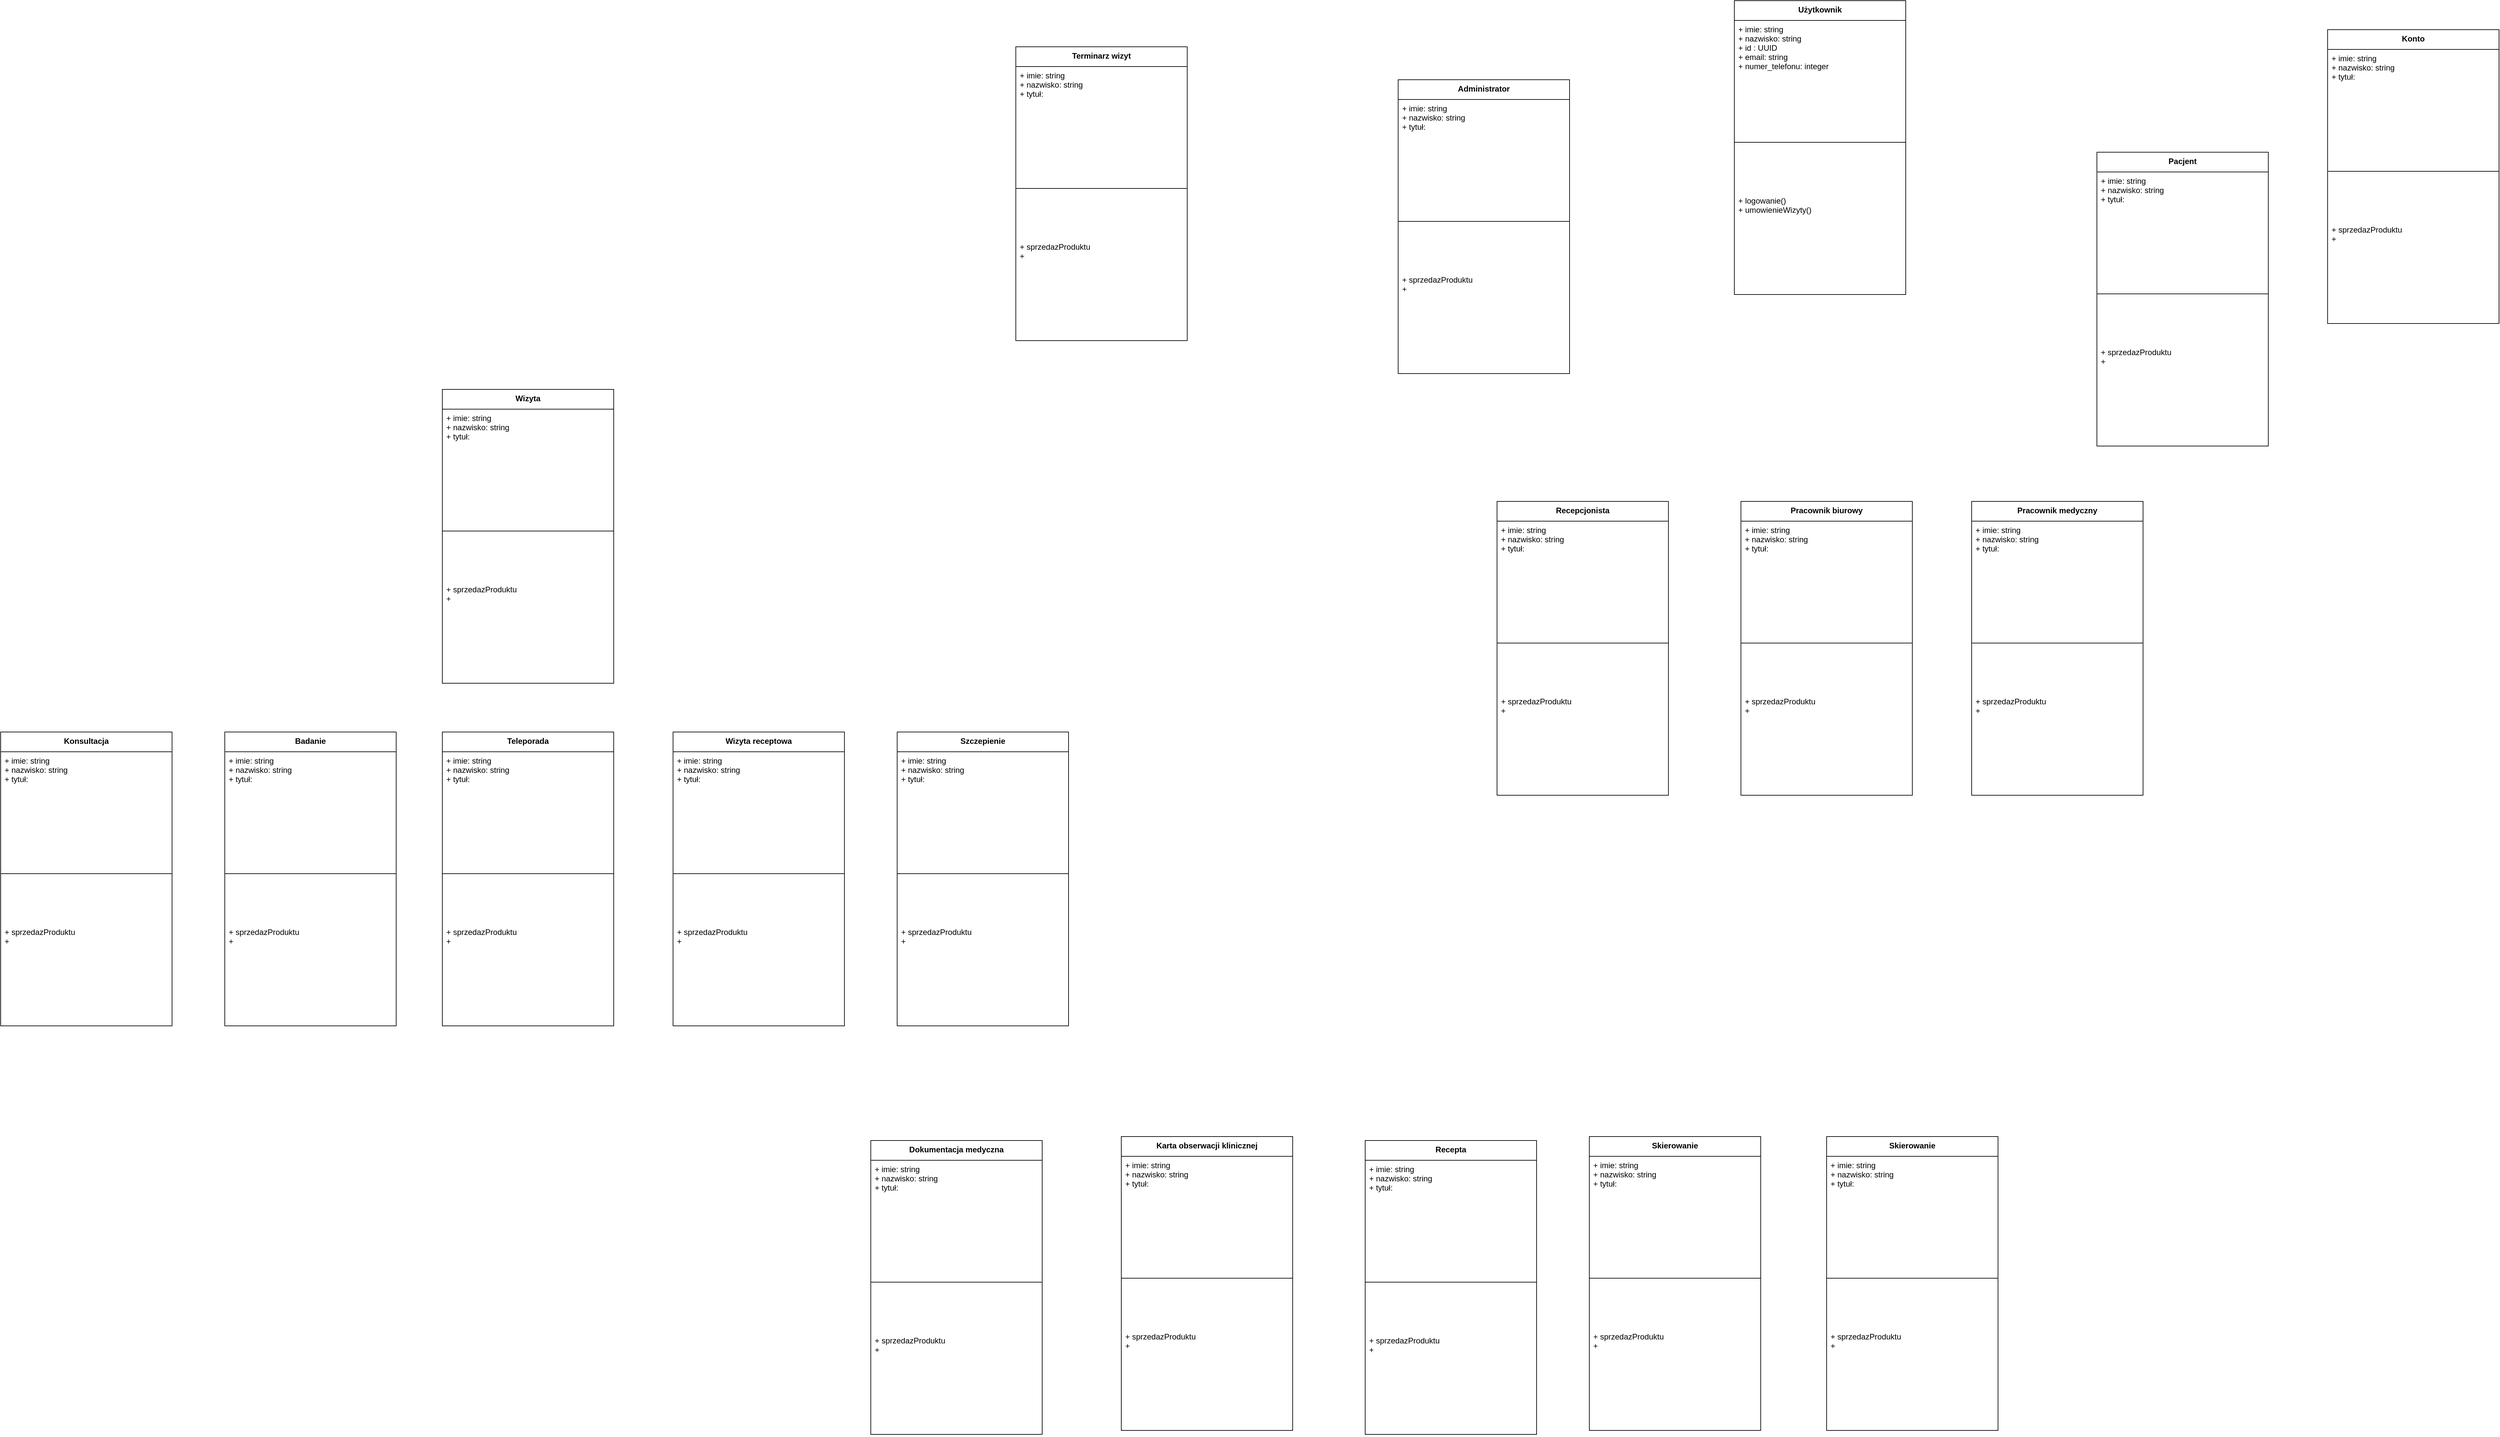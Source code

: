 <mxfile version="18.0.2" type="github">
  <diagram id="C5RBs43oDa-KdzZeNtuy" name="Page-1">
    <mxGraphModel dx="4669" dy="1209" grid="1" gridSize="10" guides="1" tooltips="1" connect="1" arrows="1" fold="1" page="1" pageScale="1" pageWidth="827" pageHeight="1169" math="0" shadow="0">
      <root>
        <mxCell id="WIyWlLk6GJQsqaUBKTNV-0" />
        <mxCell id="WIyWlLk6GJQsqaUBKTNV-1" parent="WIyWlLk6GJQsqaUBKTNV-0" />
        <mxCell id="dkLaDtRhMoR-S31tI9BL-0" value="Recepta" style="swimlane;fontStyle=1;align=center;verticalAlign=top;childLayout=stackLayout;horizontal=1;startSize=30;horizontalStack=0;resizeParent=1;resizeParentMax=0;resizeLast=0;collapsible=1;marginBottom=0;" vertex="1" parent="WIyWlLk6GJQsqaUBKTNV-1">
          <mxGeometry x="240" y="1760" width="260" height="446" as="geometry" />
        </mxCell>
        <mxCell id="dkLaDtRhMoR-S31tI9BL-1" value="+ imie: string&#xa;+ nazwisko: string&#xa;+ tytuł: " style="text;strokeColor=none;fillColor=none;align=left;verticalAlign=top;spacingLeft=4;spacingRight=4;overflow=hidden;rotatable=0;points=[[0,0.5],[1,0.5]];portConstraint=eastwest;" vertex="1" parent="dkLaDtRhMoR-S31tI9BL-0">
          <mxGeometry y="30" width="260" height="110" as="geometry" />
        </mxCell>
        <mxCell id="dkLaDtRhMoR-S31tI9BL-2" value="" style="line;strokeWidth=1;fillColor=none;align=left;verticalAlign=middle;spacingTop=-1;spacingLeft=3;spacingRight=3;rotatable=0;labelPosition=right;points=[];portConstraint=eastwest;" vertex="1" parent="dkLaDtRhMoR-S31tI9BL-0">
          <mxGeometry y="140" width="260" height="150" as="geometry" />
        </mxCell>
        <mxCell id="dkLaDtRhMoR-S31tI9BL-3" value="+ sprzedazProduktu&#xa;+ " style="text;strokeColor=none;fillColor=none;align=left;verticalAlign=top;spacingLeft=4;spacingRight=4;overflow=hidden;rotatable=0;points=[[0,0.5],[1,0.5]];portConstraint=eastwest;" vertex="1" parent="dkLaDtRhMoR-S31tI9BL-0">
          <mxGeometry y="290" width="260" height="156" as="geometry" />
        </mxCell>
        <mxCell id="dkLaDtRhMoR-S31tI9BL-4" value="Skierowanie" style="swimlane;fontStyle=1;align=center;verticalAlign=top;childLayout=stackLayout;horizontal=1;startSize=30;horizontalStack=0;resizeParent=1;resizeParentMax=0;resizeLast=0;collapsible=1;marginBottom=0;" vertex="1" parent="WIyWlLk6GJQsqaUBKTNV-1">
          <mxGeometry x="580" y="1754" width="260" height="446" as="geometry" />
        </mxCell>
        <mxCell id="dkLaDtRhMoR-S31tI9BL-5" value="+ imie: string&#xa;+ nazwisko: string&#xa;+ tytuł: " style="text;strokeColor=none;fillColor=none;align=left;verticalAlign=top;spacingLeft=4;spacingRight=4;overflow=hidden;rotatable=0;points=[[0,0.5],[1,0.5]];portConstraint=eastwest;" vertex="1" parent="dkLaDtRhMoR-S31tI9BL-4">
          <mxGeometry y="30" width="260" height="110" as="geometry" />
        </mxCell>
        <mxCell id="dkLaDtRhMoR-S31tI9BL-6" value="" style="line;strokeWidth=1;fillColor=none;align=left;verticalAlign=middle;spacingTop=-1;spacingLeft=3;spacingRight=3;rotatable=0;labelPosition=right;points=[];portConstraint=eastwest;" vertex="1" parent="dkLaDtRhMoR-S31tI9BL-4">
          <mxGeometry y="140" width="260" height="150" as="geometry" />
        </mxCell>
        <mxCell id="dkLaDtRhMoR-S31tI9BL-7" value="+ sprzedazProduktu&#xa;+ " style="text;strokeColor=none;fillColor=none;align=left;verticalAlign=top;spacingLeft=4;spacingRight=4;overflow=hidden;rotatable=0;points=[[0,0.5],[1,0.5]];portConstraint=eastwest;" vertex="1" parent="dkLaDtRhMoR-S31tI9BL-4">
          <mxGeometry y="290" width="260" height="156" as="geometry" />
        </mxCell>
        <mxCell id="dkLaDtRhMoR-S31tI9BL-8" value="Pacjent" style="swimlane;fontStyle=1;align=center;verticalAlign=top;childLayout=stackLayout;horizontal=1;startSize=30;horizontalStack=0;resizeParent=1;resizeParentMax=0;resizeLast=0;collapsible=1;marginBottom=0;" vertex="1" parent="WIyWlLk6GJQsqaUBKTNV-1">
          <mxGeometry x="1350" y="260" width="260" height="446" as="geometry" />
        </mxCell>
        <mxCell id="dkLaDtRhMoR-S31tI9BL-9" value="+ imie: string&#xa;+ nazwisko: string&#xa;+ tytuł: " style="text;strokeColor=none;fillColor=none;align=left;verticalAlign=top;spacingLeft=4;spacingRight=4;overflow=hidden;rotatable=0;points=[[0,0.5],[1,0.5]];portConstraint=eastwest;" vertex="1" parent="dkLaDtRhMoR-S31tI9BL-8">
          <mxGeometry y="30" width="260" height="110" as="geometry" />
        </mxCell>
        <mxCell id="dkLaDtRhMoR-S31tI9BL-10" value="" style="line;strokeWidth=1;fillColor=none;align=left;verticalAlign=middle;spacingTop=-1;spacingLeft=3;spacingRight=3;rotatable=0;labelPosition=right;points=[];portConstraint=eastwest;" vertex="1" parent="dkLaDtRhMoR-S31tI9BL-8">
          <mxGeometry y="140" width="260" height="150" as="geometry" />
        </mxCell>
        <mxCell id="dkLaDtRhMoR-S31tI9BL-11" value="+ sprzedazProduktu&#xa;+ " style="text;strokeColor=none;fillColor=none;align=left;verticalAlign=top;spacingLeft=4;spacingRight=4;overflow=hidden;rotatable=0;points=[[0,0.5],[1,0.5]];portConstraint=eastwest;" vertex="1" parent="dkLaDtRhMoR-S31tI9BL-8">
          <mxGeometry y="290" width="260" height="156" as="geometry" />
        </mxCell>
        <mxCell id="dkLaDtRhMoR-S31tI9BL-12" value="Użytkownik" style="swimlane;fontStyle=1;align=center;verticalAlign=top;childLayout=stackLayout;horizontal=1;startSize=30;horizontalStack=0;resizeParent=1;resizeParentMax=0;resizeLast=0;collapsible=1;marginBottom=0;" vertex="1" parent="WIyWlLk6GJQsqaUBKTNV-1">
          <mxGeometry x="800" y="30" width="260" height="446" as="geometry" />
        </mxCell>
        <mxCell id="dkLaDtRhMoR-S31tI9BL-13" value="+ imie: string&#xa;+ nazwisko: string&#xa;+ id : UUID  &#xa;+ email: string &#xa;+ numer_telefonu: integer " style="text;strokeColor=none;fillColor=none;align=left;verticalAlign=top;spacingLeft=4;spacingRight=4;overflow=hidden;rotatable=0;points=[[0,0.5],[1,0.5]];portConstraint=eastwest;" vertex="1" parent="dkLaDtRhMoR-S31tI9BL-12">
          <mxGeometry y="30" width="260" height="110" as="geometry" />
        </mxCell>
        <mxCell id="dkLaDtRhMoR-S31tI9BL-14" value="" style="line;strokeWidth=1;fillColor=none;align=left;verticalAlign=middle;spacingTop=-1;spacingLeft=3;spacingRight=3;rotatable=0;labelPosition=right;points=[];portConstraint=eastwest;" vertex="1" parent="dkLaDtRhMoR-S31tI9BL-12">
          <mxGeometry y="140" width="260" height="150" as="geometry" />
        </mxCell>
        <mxCell id="dkLaDtRhMoR-S31tI9BL-15" value="+ logowanie() &#xa;+ umowienieWizyty() " style="text;strokeColor=none;fillColor=none;align=left;verticalAlign=top;spacingLeft=4;spacingRight=4;overflow=hidden;rotatable=0;points=[[0,0.5],[1,0.5]];portConstraint=eastwest;" vertex="1" parent="dkLaDtRhMoR-S31tI9BL-12">
          <mxGeometry y="290" width="260" height="156" as="geometry" />
        </mxCell>
        <mxCell id="dkLaDtRhMoR-S31tI9BL-16" value="Administrator" style="swimlane;fontStyle=1;align=center;verticalAlign=top;childLayout=stackLayout;horizontal=1;startSize=30;horizontalStack=0;resizeParent=1;resizeParentMax=0;resizeLast=0;collapsible=1;marginBottom=0;" vertex="1" parent="WIyWlLk6GJQsqaUBKTNV-1">
          <mxGeometry x="290" y="150" width="260" height="446" as="geometry" />
        </mxCell>
        <mxCell id="dkLaDtRhMoR-S31tI9BL-17" value="+ imie: string&#xa;+ nazwisko: string&#xa;+ tytuł: " style="text;strokeColor=none;fillColor=none;align=left;verticalAlign=top;spacingLeft=4;spacingRight=4;overflow=hidden;rotatable=0;points=[[0,0.5],[1,0.5]];portConstraint=eastwest;" vertex="1" parent="dkLaDtRhMoR-S31tI9BL-16">
          <mxGeometry y="30" width="260" height="110" as="geometry" />
        </mxCell>
        <mxCell id="dkLaDtRhMoR-S31tI9BL-18" value="" style="line;strokeWidth=1;fillColor=none;align=left;verticalAlign=middle;spacingTop=-1;spacingLeft=3;spacingRight=3;rotatable=0;labelPosition=right;points=[];portConstraint=eastwest;" vertex="1" parent="dkLaDtRhMoR-S31tI9BL-16">
          <mxGeometry y="140" width="260" height="150" as="geometry" />
        </mxCell>
        <mxCell id="dkLaDtRhMoR-S31tI9BL-19" value="+ sprzedazProduktu&#xa;+ " style="text;strokeColor=none;fillColor=none;align=left;verticalAlign=top;spacingLeft=4;spacingRight=4;overflow=hidden;rotatable=0;points=[[0,0.5],[1,0.5]];portConstraint=eastwest;" vertex="1" parent="dkLaDtRhMoR-S31tI9BL-16">
          <mxGeometry y="290" width="260" height="156" as="geometry" />
        </mxCell>
        <mxCell id="dkLaDtRhMoR-S31tI9BL-20" value="Pracownik medyczny" style="swimlane;fontStyle=1;align=center;verticalAlign=top;childLayout=stackLayout;horizontal=1;startSize=30;horizontalStack=0;resizeParent=1;resizeParentMax=0;resizeLast=0;collapsible=1;marginBottom=0;" vertex="1" parent="WIyWlLk6GJQsqaUBKTNV-1">
          <mxGeometry x="1160" y="790" width="260" height="446" as="geometry" />
        </mxCell>
        <mxCell id="dkLaDtRhMoR-S31tI9BL-21" value="+ imie: string&#xa;+ nazwisko: string&#xa;+ tytuł: " style="text;strokeColor=none;fillColor=none;align=left;verticalAlign=top;spacingLeft=4;spacingRight=4;overflow=hidden;rotatable=0;points=[[0,0.5],[1,0.5]];portConstraint=eastwest;" vertex="1" parent="dkLaDtRhMoR-S31tI9BL-20">
          <mxGeometry y="30" width="260" height="110" as="geometry" />
        </mxCell>
        <mxCell id="dkLaDtRhMoR-S31tI9BL-22" value="" style="line;strokeWidth=1;fillColor=none;align=left;verticalAlign=middle;spacingTop=-1;spacingLeft=3;spacingRight=3;rotatable=0;labelPosition=right;points=[];portConstraint=eastwest;" vertex="1" parent="dkLaDtRhMoR-S31tI9BL-20">
          <mxGeometry y="140" width="260" height="150" as="geometry" />
        </mxCell>
        <mxCell id="dkLaDtRhMoR-S31tI9BL-23" value="+ sprzedazProduktu&#xa;+ " style="text;strokeColor=none;fillColor=none;align=left;verticalAlign=top;spacingLeft=4;spacingRight=4;overflow=hidden;rotatable=0;points=[[0,0.5],[1,0.5]];portConstraint=eastwest;" vertex="1" parent="dkLaDtRhMoR-S31tI9BL-20">
          <mxGeometry y="290" width="260" height="156" as="geometry" />
        </mxCell>
        <mxCell id="dkLaDtRhMoR-S31tI9BL-24" value="Recepcjonista" style="swimlane;fontStyle=1;align=center;verticalAlign=top;childLayout=stackLayout;horizontal=1;startSize=30;horizontalStack=0;resizeParent=1;resizeParentMax=0;resizeLast=0;collapsible=1;marginBottom=0;" vertex="1" parent="WIyWlLk6GJQsqaUBKTNV-1">
          <mxGeometry x="440" y="790" width="260" height="446" as="geometry" />
        </mxCell>
        <mxCell id="dkLaDtRhMoR-S31tI9BL-25" value="+ imie: string&#xa;+ nazwisko: string&#xa;+ tytuł: " style="text;strokeColor=none;fillColor=none;align=left;verticalAlign=top;spacingLeft=4;spacingRight=4;overflow=hidden;rotatable=0;points=[[0,0.5],[1,0.5]];portConstraint=eastwest;" vertex="1" parent="dkLaDtRhMoR-S31tI9BL-24">
          <mxGeometry y="30" width="260" height="110" as="geometry" />
        </mxCell>
        <mxCell id="dkLaDtRhMoR-S31tI9BL-26" value="" style="line;strokeWidth=1;fillColor=none;align=left;verticalAlign=middle;spacingTop=-1;spacingLeft=3;spacingRight=3;rotatable=0;labelPosition=right;points=[];portConstraint=eastwest;" vertex="1" parent="dkLaDtRhMoR-S31tI9BL-24">
          <mxGeometry y="140" width="260" height="150" as="geometry" />
        </mxCell>
        <mxCell id="dkLaDtRhMoR-S31tI9BL-27" value="+ sprzedazProduktu&#xa;+ " style="text;strokeColor=none;fillColor=none;align=left;verticalAlign=top;spacingLeft=4;spacingRight=4;overflow=hidden;rotatable=0;points=[[0,0.5],[1,0.5]];portConstraint=eastwest;" vertex="1" parent="dkLaDtRhMoR-S31tI9BL-24">
          <mxGeometry y="290" width="260" height="156" as="geometry" />
        </mxCell>
        <mxCell id="dkLaDtRhMoR-S31tI9BL-28" value="Pracownik biurowy" style="swimlane;fontStyle=1;align=center;verticalAlign=top;childLayout=stackLayout;horizontal=1;startSize=30;horizontalStack=0;resizeParent=1;resizeParentMax=0;resizeLast=0;collapsible=1;marginBottom=0;" vertex="1" parent="WIyWlLk6GJQsqaUBKTNV-1">
          <mxGeometry x="810" y="790" width="260" height="446" as="geometry" />
        </mxCell>
        <mxCell id="dkLaDtRhMoR-S31tI9BL-29" value="+ imie: string&#xa;+ nazwisko: string&#xa;+ tytuł: " style="text;strokeColor=none;fillColor=none;align=left;verticalAlign=top;spacingLeft=4;spacingRight=4;overflow=hidden;rotatable=0;points=[[0,0.5],[1,0.5]];portConstraint=eastwest;" vertex="1" parent="dkLaDtRhMoR-S31tI9BL-28">
          <mxGeometry y="30" width="260" height="110" as="geometry" />
        </mxCell>
        <mxCell id="dkLaDtRhMoR-S31tI9BL-30" value="" style="line;strokeWidth=1;fillColor=none;align=left;verticalAlign=middle;spacingTop=-1;spacingLeft=3;spacingRight=3;rotatable=0;labelPosition=right;points=[];portConstraint=eastwest;" vertex="1" parent="dkLaDtRhMoR-S31tI9BL-28">
          <mxGeometry y="140" width="260" height="150" as="geometry" />
        </mxCell>
        <mxCell id="dkLaDtRhMoR-S31tI9BL-31" value="+ sprzedazProduktu&#xa;+ " style="text;strokeColor=none;fillColor=none;align=left;verticalAlign=top;spacingLeft=4;spacingRight=4;overflow=hidden;rotatable=0;points=[[0,0.5],[1,0.5]];portConstraint=eastwest;" vertex="1" parent="dkLaDtRhMoR-S31tI9BL-28">
          <mxGeometry y="290" width="260" height="156" as="geometry" />
        </mxCell>
        <mxCell id="dkLaDtRhMoR-S31tI9BL-32" value="Wizyta" style="swimlane;fontStyle=1;align=center;verticalAlign=top;childLayout=stackLayout;horizontal=1;startSize=30;horizontalStack=0;resizeParent=1;resizeParentMax=0;resizeLast=0;collapsible=1;marginBottom=0;" vertex="1" parent="WIyWlLk6GJQsqaUBKTNV-1">
          <mxGeometry x="-1160" y="620" width="260" height="446" as="geometry" />
        </mxCell>
        <mxCell id="dkLaDtRhMoR-S31tI9BL-33" value="+ imie: string&#xa;+ nazwisko: string&#xa;+ tytuł: " style="text;strokeColor=none;fillColor=none;align=left;verticalAlign=top;spacingLeft=4;spacingRight=4;overflow=hidden;rotatable=0;points=[[0,0.5],[1,0.5]];portConstraint=eastwest;" vertex="1" parent="dkLaDtRhMoR-S31tI9BL-32">
          <mxGeometry y="30" width="260" height="110" as="geometry" />
        </mxCell>
        <mxCell id="dkLaDtRhMoR-S31tI9BL-34" value="" style="line;strokeWidth=1;fillColor=none;align=left;verticalAlign=middle;spacingTop=-1;spacingLeft=3;spacingRight=3;rotatable=0;labelPosition=right;points=[];portConstraint=eastwest;" vertex="1" parent="dkLaDtRhMoR-S31tI9BL-32">
          <mxGeometry y="140" width="260" height="150" as="geometry" />
        </mxCell>
        <mxCell id="dkLaDtRhMoR-S31tI9BL-35" value="+ sprzedazProduktu&#xa;+ " style="text;strokeColor=none;fillColor=none;align=left;verticalAlign=top;spacingLeft=4;spacingRight=4;overflow=hidden;rotatable=0;points=[[0,0.5],[1,0.5]];portConstraint=eastwest;" vertex="1" parent="dkLaDtRhMoR-S31tI9BL-32">
          <mxGeometry y="290" width="260" height="156" as="geometry" />
        </mxCell>
        <mxCell id="dkLaDtRhMoR-S31tI9BL-36" value="Konto" style="swimlane;fontStyle=1;align=center;verticalAlign=top;childLayout=stackLayout;horizontal=1;startSize=30;horizontalStack=0;resizeParent=1;resizeParentMax=0;resizeLast=0;collapsible=1;marginBottom=0;" vertex="1" parent="WIyWlLk6GJQsqaUBKTNV-1">
          <mxGeometry x="1700" y="74" width="260" height="446" as="geometry" />
        </mxCell>
        <mxCell id="dkLaDtRhMoR-S31tI9BL-37" value="+ imie: string&#xa;+ nazwisko: string&#xa;+ tytuł: " style="text;strokeColor=none;fillColor=none;align=left;verticalAlign=top;spacingLeft=4;spacingRight=4;overflow=hidden;rotatable=0;points=[[0,0.5],[1,0.5]];portConstraint=eastwest;" vertex="1" parent="dkLaDtRhMoR-S31tI9BL-36">
          <mxGeometry y="30" width="260" height="110" as="geometry" />
        </mxCell>
        <mxCell id="dkLaDtRhMoR-S31tI9BL-38" value="" style="line;strokeWidth=1;fillColor=none;align=left;verticalAlign=middle;spacingTop=-1;spacingLeft=3;spacingRight=3;rotatable=0;labelPosition=right;points=[];portConstraint=eastwest;" vertex="1" parent="dkLaDtRhMoR-S31tI9BL-36">
          <mxGeometry y="140" width="260" height="150" as="geometry" />
        </mxCell>
        <mxCell id="dkLaDtRhMoR-S31tI9BL-39" value="+ sprzedazProduktu&#xa;+ " style="text;strokeColor=none;fillColor=none;align=left;verticalAlign=top;spacingLeft=4;spacingRight=4;overflow=hidden;rotatable=0;points=[[0,0.5],[1,0.5]];portConstraint=eastwest;" vertex="1" parent="dkLaDtRhMoR-S31tI9BL-36">
          <mxGeometry y="290" width="260" height="156" as="geometry" />
        </mxCell>
        <mxCell id="dkLaDtRhMoR-S31tI9BL-40" value="Badanie" style="swimlane;fontStyle=1;align=center;verticalAlign=top;childLayout=stackLayout;horizontal=1;startSize=30;horizontalStack=0;resizeParent=1;resizeParentMax=0;resizeLast=0;collapsible=1;marginBottom=0;" vertex="1" parent="WIyWlLk6GJQsqaUBKTNV-1">
          <mxGeometry x="-1490" y="1140" width="260" height="446" as="geometry" />
        </mxCell>
        <mxCell id="dkLaDtRhMoR-S31tI9BL-41" value="+ imie: string&#xa;+ nazwisko: string&#xa;+ tytuł: " style="text;strokeColor=none;fillColor=none;align=left;verticalAlign=top;spacingLeft=4;spacingRight=4;overflow=hidden;rotatable=0;points=[[0,0.5],[1,0.5]];portConstraint=eastwest;" vertex="1" parent="dkLaDtRhMoR-S31tI9BL-40">
          <mxGeometry y="30" width="260" height="110" as="geometry" />
        </mxCell>
        <mxCell id="dkLaDtRhMoR-S31tI9BL-42" value="" style="line;strokeWidth=1;fillColor=none;align=left;verticalAlign=middle;spacingTop=-1;spacingLeft=3;spacingRight=3;rotatable=0;labelPosition=right;points=[];portConstraint=eastwest;" vertex="1" parent="dkLaDtRhMoR-S31tI9BL-40">
          <mxGeometry y="140" width="260" height="150" as="geometry" />
        </mxCell>
        <mxCell id="dkLaDtRhMoR-S31tI9BL-43" value="+ sprzedazProduktu&#xa;+ " style="text;strokeColor=none;fillColor=none;align=left;verticalAlign=top;spacingLeft=4;spacingRight=4;overflow=hidden;rotatable=0;points=[[0,0.5],[1,0.5]];portConstraint=eastwest;" vertex="1" parent="dkLaDtRhMoR-S31tI9BL-40">
          <mxGeometry y="290" width="260" height="156" as="geometry" />
        </mxCell>
        <mxCell id="dkLaDtRhMoR-S31tI9BL-44" value="Konsultacja" style="swimlane;fontStyle=1;align=center;verticalAlign=top;childLayout=stackLayout;horizontal=1;startSize=30;horizontalStack=0;resizeParent=1;resizeParentMax=0;resizeLast=0;collapsible=1;marginBottom=0;" vertex="1" parent="WIyWlLk6GJQsqaUBKTNV-1">
          <mxGeometry x="-1830" y="1140" width="260" height="446" as="geometry" />
        </mxCell>
        <mxCell id="dkLaDtRhMoR-S31tI9BL-45" value="+ imie: string&#xa;+ nazwisko: string&#xa;+ tytuł: " style="text;strokeColor=none;fillColor=none;align=left;verticalAlign=top;spacingLeft=4;spacingRight=4;overflow=hidden;rotatable=0;points=[[0,0.5],[1,0.5]];portConstraint=eastwest;" vertex="1" parent="dkLaDtRhMoR-S31tI9BL-44">
          <mxGeometry y="30" width="260" height="110" as="geometry" />
        </mxCell>
        <mxCell id="dkLaDtRhMoR-S31tI9BL-46" value="" style="line;strokeWidth=1;fillColor=none;align=left;verticalAlign=middle;spacingTop=-1;spacingLeft=3;spacingRight=3;rotatable=0;labelPosition=right;points=[];portConstraint=eastwest;" vertex="1" parent="dkLaDtRhMoR-S31tI9BL-44">
          <mxGeometry y="140" width="260" height="150" as="geometry" />
        </mxCell>
        <mxCell id="dkLaDtRhMoR-S31tI9BL-47" value="+ sprzedazProduktu&#xa;+ " style="text;strokeColor=none;fillColor=none;align=left;verticalAlign=top;spacingLeft=4;spacingRight=4;overflow=hidden;rotatable=0;points=[[0,0.5],[1,0.5]];portConstraint=eastwest;" vertex="1" parent="dkLaDtRhMoR-S31tI9BL-44">
          <mxGeometry y="290" width="260" height="156" as="geometry" />
        </mxCell>
        <mxCell id="dkLaDtRhMoR-S31tI9BL-48" value="Dokumentacja medyczna" style="swimlane;fontStyle=1;align=center;verticalAlign=top;childLayout=stackLayout;horizontal=1;startSize=30;horizontalStack=0;resizeParent=1;resizeParentMax=0;resizeLast=0;collapsible=1;marginBottom=0;" vertex="1" parent="WIyWlLk6GJQsqaUBKTNV-1">
          <mxGeometry x="-510" y="1760" width="260" height="446" as="geometry" />
        </mxCell>
        <mxCell id="dkLaDtRhMoR-S31tI9BL-49" value="+ imie: string&#xa;+ nazwisko: string&#xa;+ tytuł: " style="text;strokeColor=none;fillColor=none;align=left;verticalAlign=top;spacingLeft=4;spacingRight=4;overflow=hidden;rotatable=0;points=[[0,0.5],[1,0.5]];portConstraint=eastwest;" vertex="1" parent="dkLaDtRhMoR-S31tI9BL-48">
          <mxGeometry y="30" width="260" height="110" as="geometry" />
        </mxCell>
        <mxCell id="dkLaDtRhMoR-S31tI9BL-50" value="" style="line;strokeWidth=1;fillColor=none;align=left;verticalAlign=middle;spacingTop=-1;spacingLeft=3;spacingRight=3;rotatable=0;labelPosition=right;points=[];portConstraint=eastwest;" vertex="1" parent="dkLaDtRhMoR-S31tI9BL-48">
          <mxGeometry y="140" width="260" height="150" as="geometry" />
        </mxCell>
        <mxCell id="dkLaDtRhMoR-S31tI9BL-51" value="+ sprzedazProduktu&#xa;+ " style="text;strokeColor=none;fillColor=none;align=left;verticalAlign=top;spacingLeft=4;spacingRight=4;overflow=hidden;rotatable=0;points=[[0,0.5],[1,0.5]];portConstraint=eastwest;" vertex="1" parent="dkLaDtRhMoR-S31tI9BL-48">
          <mxGeometry y="290" width="260" height="156" as="geometry" />
        </mxCell>
        <mxCell id="dkLaDtRhMoR-S31tI9BL-52" value="Karta obserwacji klinicznej" style="swimlane;fontStyle=1;align=center;verticalAlign=top;childLayout=stackLayout;horizontal=1;startSize=30;horizontalStack=0;resizeParent=1;resizeParentMax=0;resizeLast=0;collapsible=1;marginBottom=0;" vertex="1" parent="WIyWlLk6GJQsqaUBKTNV-1">
          <mxGeometry x="-130" y="1754" width="260" height="446" as="geometry" />
        </mxCell>
        <mxCell id="dkLaDtRhMoR-S31tI9BL-53" value="+ imie: string&#xa;+ nazwisko: string&#xa;+ tytuł: " style="text;strokeColor=none;fillColor=none;align=left;verticalAlign=top;spacingLeft=4;spacingRight=4;overflow=hidden;rotatable=0;points=[[0,0.5],[1,0.5]];portConstraint=eastwest;" vertex="1" parent="dkLaDtRhMoR-S31tI9BL-52">
          <mxGeometry y="30" width="260" height="110" as="geometry" />
        </mxCell>
        <mxCell id="dkLaDtRhMoR-S31tI9BL-54" value="" style="line;strokeWidth=1;fillColor=none;align=left;verticalAlign=middle;spacingTop=-1;spacingLeft=3;spacingRight=3;rotatable=0;labelPosition=right;points=[];portConstraint=eastwest;" vertex="1" parent="dkLaDtRhMoR-S31tI9BL-52">
          <mxGeometry y="140" width="260" height="150" as="geometry" />
        </mxCell>
        <mxCell id="dkLaDtRhMoR-S31tI9BL-55" value="+ sprzedazProduktu&#xa;+ " style="text;strokeColor=none;fillColor=none;align=left;verticalAlign=top;spacingLeft=4;spacingRight=4;overflow=hidden;rotatable=0;points=[[0,0.5],[1,0.5]];portConstraint=eastwest;" vertex="1" parent="dkLaDtRhMoR-S31tI9BL-52">
          <mxGeometry y="290" width="260" height="156" as="geometry" />
        </mxCell>
        <mxCell id="dkLaDtRhMoR-S31tI9BL-56" value="Terminarz wizyt" style="swimlane;fontStyle=1;align=center;verticalAlign=top;childLayout=stackLayout;horizontal=1;startSize=30;horizontalStack=0;resizeParent=1;resizeParentMax=0;resizeLast=0;collapsible=1;marginBottom=0;" vertex="1" parent="WIyWlLk6GJQsqaUBKTNV-1">
          <mxGeometry x="-290" y="100" width="260" height="446" as="geometry" />
        </mxCell>
        <mxCell id="dkLaDtRhMoR-S31tI9BL-57" value="+ imie: string&#xa;+ nazwisko: string&#xa;+ tytuł: " style="text;strokeColor=none;fillColor=none;align=left;verticalAlign=top;spacingLeft=4;spacingRight=4;overflow=hidden;rotatable=0;points=[[0,0.5],[1,0.5]];portConstraint=eastwest;" vertex="1" parent="dkLaDtRhMoR-S31tI9BL-56">
          <mxGeometry y="30" width="260" height="110" as="geometry" />
        </mxCell>
        <mxCell id="dkLaDtRhMoR-S31tI9BL-58" value="" style="line;strokeWidth=1;fillColor=none;align=left;verticalAlign=middle;spacingTop=-1;spacingLeft=3;spacingRight=3;rotatable=0;labelPosition=right;points=[];portConstraint=eastwest;" vertex="1" parent="dkLaDtRhMoR-S31tI9BL-56">
          <mxGeometry y="140" width="260" height="150" as="geometry" />
        </mxCell>
        <mxCell id="dkLaDtRhMoR-S31tI9BL-59" value="+ sprzedazProduktu&#xa;+ " style="text;strokeColor=none;fillColor=none;align=left;verticalAlign=top;spacingLeft=4;spacingRight=4;overflow=hidden;rotatable=0;points=[[0,0.5],[1,0.5]];portConstraint=eastwest;" vertex="1" parent="dkLaDtRhMoR-S31tI9BL-56">
          <mxGeometry y="290" width="260" height="156" as="geometry" />
        </mxCell>
        <mxCell id="dkLaDtRhMoR-S31tI9BL-60" value="Teleporada" style="swimlane;fontStyle=1;align=center;verticalAlign=top;childLayout=stackLayout;horizontal=1;startSize=30;horizontalStack=0;resizeParent=1;resizeParentMax=0;resizeLast=0;collapsible=1;marginBottom=0;" vertex="1" parent="WIyWlLk6GJQsqaUBKTNV-1">
          <mxGeometry x="-1160" y="1140" width="260" height="446" as="geometry" />
        </mxCell>
        <mxCell id="dkLaDtRhMoR-S31tI9BL-61" value="+ imie: string&#xa;+ nazwisko: string&#xa;+ tytuł: " style="text;strokeColor=none;fillColor=none;align=left;verticalAlign=top;spacingLeft=4;spacingRight=4;overflow=hidden;rotatable=0;points=[[0,0.5],[1,0.5]];portConstraint=eastwest;" vertex="1" parent="dkLaDtRhMoR-S31tI9BL-60">
          <mxGeometry y="30" width="260" height="110" as="geometry" />
        </mxCell>
        <mxCell id="dkLaDtRhMoR-S31tI9BL-62" value="" style="line;strokeWidth=1;fillColor=none;align=left;verticalAlign=middle;spacingTop=-1;spacingLeft=3;spacingRight=3;rotatable=0;labelPosition=right;points=[];portConstraint=eastwest;" vertex="1" parent="dkLaDtRhMoR-S31tI9BL-60">
          <mxGeometry y="140" width="260" height="150" as="geometry" />
        </mxCell>
        <mxCell id="dkLaDtRhMoR-S31tI9BL-63" value="+ sprzedazProduktu&#xa;+ " style="text;strokeColor=none;fillColor=none;align=left;verticalAlign=top;spacingLeft=4;spacingRight=4;overflow=hidden;rotatable=0;points=[[0,0.5],[1,0.5]];portConstraint=eastwest;" vertex="1" parent="dkLaDtRhMoR-S31tI9BL-60">
          <mxGeometry y="290" width="260" height="156" as="geometry" />
        </mxCell>
        <mxCell id="dkLaDtRhMoR-S31tI9BL-64" value="Wizyta receptowa" style="swimlane;fontStyle=1;align=center;verticalAlign=top;childLayout=stackLayout;horizontal=1;startSize=30;horizontalStack=0;resizeParent=1;resizeParentMax=0;resizeLast=0;collapsible=1;marginBottom=0;" vertex="1" parent="WIyWlLk6GJQsqaUBKTNV-1">
          <mxGeometry x="-810" y="1140" width="260" height="446" as="geometry" />
        </mxCell>
        <mxCell id="dkLaDtRhMoR-S31tI9BL-65" value="+ imie: string&#xa;+ nazwisko: string&#xa;+ tytuł: " style="text;strokeColor=none;fillColor=none;align=left;verticalAlign=top;spacingLeft=4;spacingRight=4;overflow=hidden;rotatable=0;points=[[0,0.5],[1,0.5]];portConstraint=eastwest;" vertex="1" parent="dkLaDtRhMoR-S31tI9BL-64">
          <mxGeometry y="30" width="260" height="110" as="geometry" />
        </mxCell>
        <mxCell id="dkLaDtRhMoR-S31tI9BL-66" value="" style="line;strokeWidth=1;fillColor=none;align=left;verticalAlign=middle;spacingTop=-1;spacingLeft=3;spacingRight=3;rotatable=0;labelPosition=right;points=[];portConstraint=eastwest;" vertex="1" parent="dkLaDtRhMoR-S31tI9BL-64">
          <mxGeometry y="140" width="260" height="150" as="geometry" />
        </mxCell>
        <mxCell id="dkLaDtRhMoR-S31tI9BL-67" value="+ sprzedazProduktu&#xa;+ " style="text;strokeColor=none;fillColor=none;align=left;verticalAlign=top;spacingLeft=4;spacingRight=4;overflow=hidden;rotatable=0;points=[[0,0.5],[1,0.5]];portConstraint=eastwest;" vertex="1" parent="dkLaDtRhMoR-S31tI9BL-64">
          <mxGeometry y="290" width="260" height="156" as="geometry" />
        </mxCell>
        <mxCell id="dkLaDtRhMoR-S31tI9BL-68" value="Szczepienie" style="swimlane;fontStyle=1;align=center;verticalAlign=top;childLayout=stackLayout;horizontal=1;startSize=30;horizontalStack=0;resizeParent=1;resizeParentMax=0;resizeLast=0;collapsible=1;marginBottom=0;" vertex="1" parent="WIyWlLk6GJQsqaUBKTNV-1">
          <mxGeometry x="-470" y="1140" width="260" height="446" as="geometry" />
        </mxCell>
        <mxCell id="dkLaDtRhMoR-S31tI9BL-69" value="+ imie: string&#xa;+ nazwisko: string&#xa;+ tytuł: " style="text;strokeColor=none;fillColor=none;align=left;verticalAlign=top;spacingLeft=4;spacingRight=4;overflow=hidden;rotatable=0;points=[[0,0.5],[1,0.5]];portConstraint=eastwest;" vertex="1" parent="dkLaDtRhMoR-S31tI9BL-68">
          <mxGeometry y="30" width="260" height="110" as="geometry" />
        </mxCell>
        <mxCell id="dkLaDtRhMoR-S31tI9BL-70" value="" style="line;strokeWidth=1;fillColor=none;align=left;verticalAlign=middle;spacingTop=-1;spacingLeft=3;spacingRight=3;rotatable=0;labelPosition=right;points=[];portConstraint=eastwest;" vertex="1" parent="dkLaDtRhMoR-S31tI9BL-68">
          <mxGeometry y="140" width="260" height="150" as="geometry" />
        </mxCell>
        <mxCell id="dkLaDtRhMoR-S31tI9BL-71" value="+ sprzedazProduktu&#xa;+ " style="text;strokeColor=none;fillColor=none;align=left;verticalAlign=top;spacingLeft=4;spacingRight=4;overflow=hidden;rotatable=0;points=[[0,0.5],[1,0.5]];portConstraint=eastwest;" vertex="1" parent="dkLaDtRhMoR-S31tI9BL-68">
          <mxGeometry y="290" width="260" height="156" as="geometry" />
        </mxCell>
        <mxCell id="dkLaDtRhMoR-S31tI9BL-72" value="Skierowanie" style="swimlane;fontStyle=1;align=center;verticalAlign=top;childLayout=stackLayout;horizontal=1;startSize=30;horizontalStack=0;resizeParent=1;resizeParentMax=0;resizeLast=0;collapsible=1;marginBottom=0;" vertex="1" parent="WIyWlLk6GJQsqaUBKTNV-1">
          <mxGeometry x="940" y="1754" width="260" height="446" as="geometry" />
        </mxCell>
        <mxCell id="dkLaDtRhMoR-S31tI9BL-73" value="+ imie: string&#xa;+ nazwisko: string&#xa;+ tytuł: " style="text;strokeColor=none;fillColor=none;align=left;verticalAlign=top;spacingLeft=4;spacingRight=4;overflow=hidden;rotatable=0;points=[[0,0.5],[1,0.5]];portConstraint=eastwest;" vertex="1" parent="dkLaDtRhMoR-S31tI9BL-72">
          <mxGeometry y="30" width="260" height="110" as="geometry" />
        </mxCell>
        <mxCell id="dkLaDtRhMoR-S31tI9BL-74" value="" style="line;strokeWidth=1;fillColor=none;align=left;verticalAlign=middle;spacingTop=-1;spacingLeft=3;spacingRight=3;rotatable=0;labelPosition=right;points=[];portConstraint=eastwest;" vertex="1" parent="dkLaDtRhMoR-S31tI9BL-72">
          <mxGeometry y="140" width="260" height="150" as="geometry" />
        </mxCell>
        <mxCell id="dkLaDtRhMoR-S31tI9BL-75" value="+ sprzedazProduktu&#xa;+ " style="text;strokeColor=none;fillColor=none;align=left;verticalAlign=top;spacingLeft=4;spacingRight=4;overflow=hidden;rotatable=0;points=[[0,0.5],[1,0.5]];portConstraint=eastwest;" vertex="1" parent="dkLaDtRhMoR-S31tI9BL-72">
          <mxGeometry y="290" width="260" height="156" as="geometry" />
        </mxCell>
      </root>
    </mxGraphModel>
  </diagram>
</mxfile>
